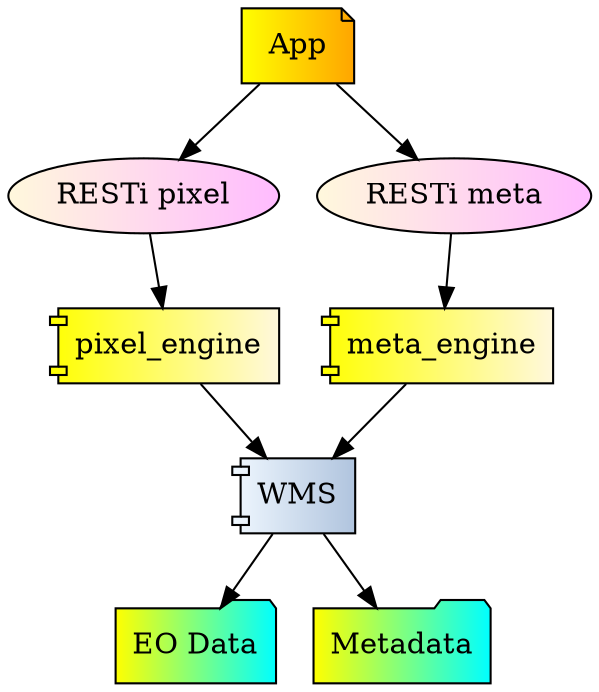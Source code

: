 digraph G {

node [style=filled, fillcolor="yellow:orange",shape=note]
n0[label="App"]
node [style=filled, fillcolor="cornsilk:plum1",shape=ellipse]
n1[label="RESTi pixel"]
n2[label="RESTi meta"]
node [style=filled, fillcolor="yellow:cornsilk",shape=component]
n1a[label="pixel_engine"]
n2a[label="meta_engine"]
node [style=filled, fillcolor="aliceblue:lightsteelblue",shape=component]
n2b[label="WMS"]
node [style=filled, fillcolor="yellow:cyan",shape=folder]
n3[label="EO Data"]
n4[label="Metadata"]

n0->n1->n1a
n0->n2->n2a

n1a->n2b
n2a->n2b

n2b->n3
n2b->n4


}
